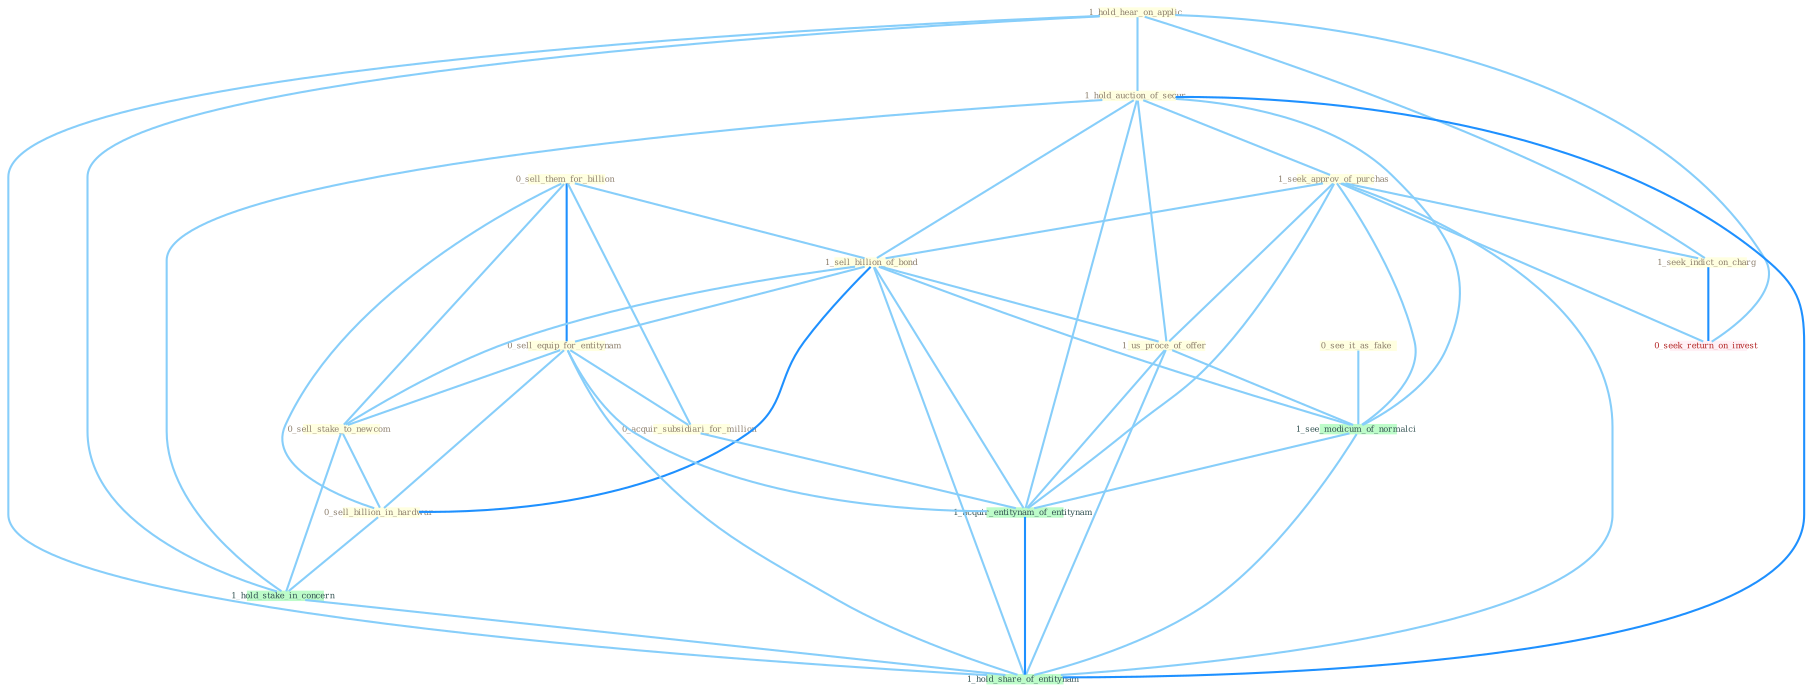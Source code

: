 Graph G{ 
    node
    [shape=polygon,style=filled,width=.5,height=.06,color="#BDFCC9",fixedsize=true,fontsize=4,
    fontcolor="#2f4f4f"];
    {node
    [color="#ffffe0", fontcolor="#8b7d6b"] "1_hold_hear_on_applic " "1_hold_auction_of_secur " "0_sell_them_for_billion " "1_seek_approv_of_purchas " "1_sell_billion_of_bond " "0_sell_equip_for_entitynam " "0_acquir_subsidiari_for_million " "0_sell_stake_to_newcom " "0_sell_billion_in_hardwar " "1_us_proce_of_offer " "0_see_it_as_fake " "1_seek_indict_on_charg "}
{node [color="#fff0f5", fontcolor="#b22222"] "0_seek_return_on_invest "}
edge [color="#B0E2FF"];

	"1_hold_hear_on_applic " -- "1_hold_auction_of_secur " [w="1", color="#87cefa" ];
	"1_hold_hear_on_applic " -- "1_seek_indict_on_charg " [w="1", color="#87cefa" ];
	"1_hold_hear_on_applic " -- "1_hold_stake_in_concern " [w="1", color="#87cefa" ];
	"1_hold_hear_on_applic " -- "0_seek_return_on_invest " [w="1", color="#87cefa" ];
	"1_hold_hear_on_applic " -- "1_hold_share_of_entitynam " [w="1", color="#87cefa" ];
	"1_hold_auction_of_secur " -- "1_seek_approv_of_purchas " [w="1", color="#87cefa" ];
	"1_hold_auction_of_secur " -- "1_sell_billion_of_bond " [w="1", color="#87cefa" ];
	"1_hold_auction_of_secur " -- "1_us_proce_of_offer " [w="1", color="#87cefa" ];
	"1_hold_auction_of_secur " -- "1_hold_stake_in_concern " [w="1", color="#87cefa" ];
	"1_hold_auction_of_secur " -- "1_see_modicum_of_normalci " [w="1", color="#87cefa" ];
	"1_hold_auction_of_secur " -- "1_acquir_entitynam_of_entitynam " [w="1", color="#87cefa" ];
	"1_hold_auction_of_secur " -- "1_hold_share_of_entitynam " [w="2", color="#1e90ff" , len=0.8];
	"0_sell_them_for_billion " -- "1_sell_billion_of_bond " [w="1", color="#87cefa" ];
	"0_sell_them_for_billion " -- "0_sell_equip_for_entitynam " [w="2", color="#1e90ff" , len=0.8];
	"0_sell_them_for_billion " -- "0_acquir_subsidiari_for_million " [w="1", color="#87cefa" ];
	"0_sell_them_for_billion " -- "0_sell_stake_to_newcom " [w="1", color="#87cefa" ];
	"0_sell_them_for_billion " -- "0_sell_billion_in_hardwar " [w="1", color="#87cefa" ];
	"1_seek_approv_of_purchas " -- "1_sell_billion_of_bond " [w="1", color="#87cefa" ];
	"1_seek_approv_of_purchas " -- "1_us_proce_of_offer " [w="1", color="#87cefa" ];
	"1_seek_approv_of_purchas " -- "1_seek_indict_on_charg " [w="1", color="#87cefa" ];
	"1_seek_approv_of_purchas " -- "0_seek_return_on_invest " [w="1", color="#87cefa" ];
	"1_seek_approv_of_purchas " -- "1_see_modicum_of_normalci " [w="1", color="#87cefa" ];
	"1_seek_approv_of_purchas " -- "1_acquir_entitynam_of_entitynam " [w="1", color="#87cefa" ];
	"1_seek_approv_of_purchas " -- "1_hold_share_of_entitynam " [w="1", color="#87cefa" ];
	"1_sell_billion_of_bond " -- "0_sell_equip_for_entitynam " [w="1", color="#87cefa" ];
	"1_sell_billion_of_bond " -- "0_sell_stake_to_newcom " [w="1", color="#87cefa" ];
	"1_sell_billion_of_bond " -- "0_sell_billion_in_hardwar " [w="2", color="#1e90ff" , len=0.8];
	"1_sell_billion_of_bond " -- "1_us_proce_of_offer " [w="1", color="#87cefa" ];
	"1_sell_billion_of_bond " -- "1_see_modicum_of_normalci " [w="1", color="#87cefa" ];
	"1_sell_billion_of_bond " -- "1_acquir_entitynam_of_entitynam " [w="1", color="#87cefa" ];
	"1_sell_billion_of_bond " -- "1_hold_share_of_entitynam " [w="1", color="#87cefa" ];
	"0_sell_equip_for_entitynam " -- "0_acquir_subsidiari_for_million " [w="1", color="#87cefa" ];
	"0_sell_equip_for_entitynam " -- "0_sell_stake_to_newcom " [w="1", color="#87cefa" ];
	"0_sell_equip_for_entitynam " -- "0_sell_billion_in_hardwar " [w="1", color="#87cefa" ];
	"0_sell_equip_for_entitynam " -- "1_acquir_entitynam_of_entitynam " [w="1", color="#87cefa" ];
	"0_sell_equip_for_entitynam " -- "1_hold_share_of_entitynam " [w="1", color="#87cefa" ];
	"0_acquir_subsidiari_for_million " -- "1_acquir_entitynam_of_entitynam " [w="1", color="#87cefa" ];
	"0_sell_stake_to_newcom " -- "0_sell_billion_in_hardwar " [w="1", color="#87cefa" ];
	"0_sell_stake_to_newcom " -- "1_hold_stake_in_concern " [w="1", color="#87cefa" ];
	"0_sell_billion_in_hardwar " -- "1_hold_stake_in_concern " [w="1", color="#87cefa" ];
	"1_us_proce_of_offer " -- "1_see_modicum_of_normalci " [w="1", color="#87cefa" ];
	"1_us_proce_of_offer " -- "1_acquir_entitynam_of_entitynam " [w="1", color="#87cefa" ];
	"1_us_proce_of_offer " -- "1_hold_share_of_entitynam " [w="1", color="#87cefa" ];
	"0_see_it_as_fake " -- "1_see_modicum_of_normalci " [w="1", color="#87cefa" ];
	"1_seek_indict_on_charg " -- "0_seek_return_on_invest " [w="2", color="#1e90ff" , len=0.8];
	"1_hold_stake_in_concern " -- "1_hold_share_of_entitynam " [w="1", color="#87cefa" ];
	"1_see_modicum_of_normalci " -- "1_acquir_entitynam_of_entitynam " [w="1", color="#87cefa" ];
	"1_see_modicum_of_normalci " -- "1_hold_share_of_entitynam " [w="1", color="#87cefa" ];
	"1_acquir_entitynam_of_entitynam " -- "1_hold_share_of_entitynam " [w="2", color="#1e90ff" , len=0.8];
}